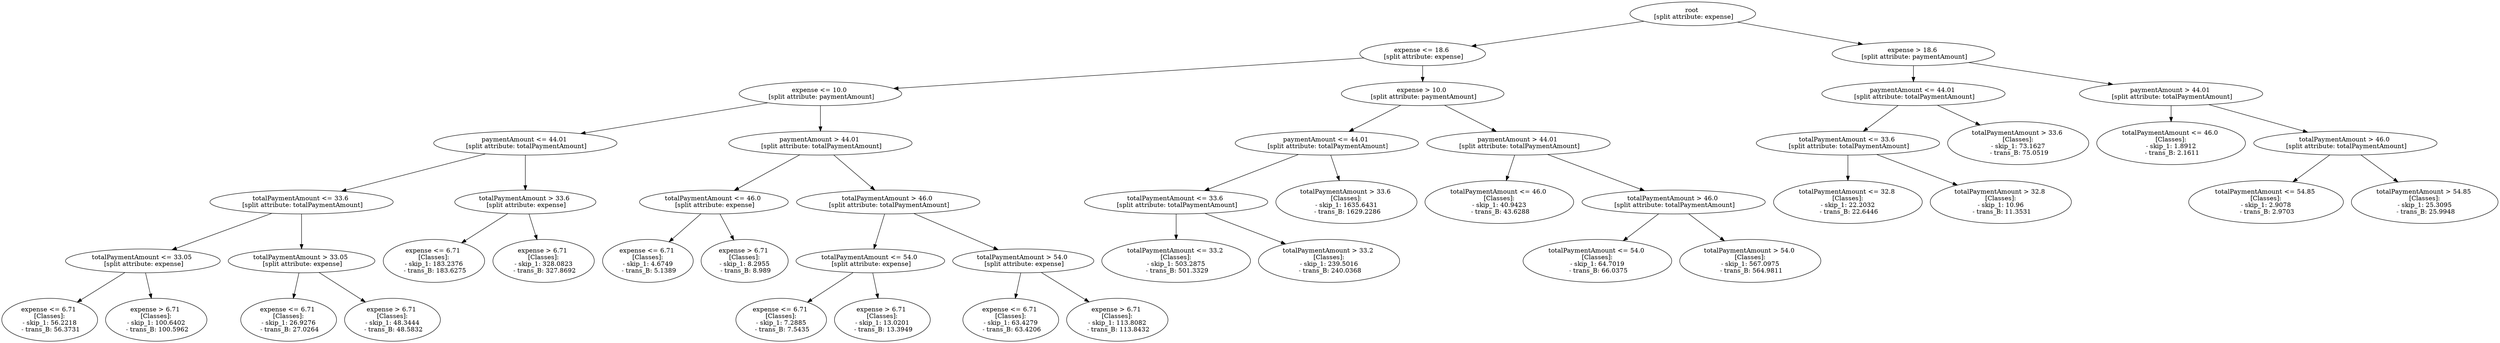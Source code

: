 // Road_Traffic_Fine_Management_Process-p_1-6
digraph "Road_Traffic_Fine_Management_Process-p_1-6" {
	"568f4f52-409a-46d4-b390-d042b648239e" [label="root 
 [split attribute: expense]"]
	"3e29b014-f1a9-4b56-9992-a0fd594d883c" [label="expense <= 18.6 
 [split attribute: expense]"]
	"568f4f52-409a-46d4-b390-d042b648239e" -> "3e29b014-f1a9-4b56-9992-a0fd594d883c"
	"4f55fb17-993c-4733-8395-6c446e78b28f" [label="expense <= 10.0 
 [split attribute: paymentAmount]"]
	"3e29b014-f1a9-4b56-9992-a0fd594d883c" -> "4f55fb17-993c-4733-8395-6c446e78b28f"
	"4ad50837-45d9-4b2a-becc-a8d1b8ebe05f" [label="paymentAmount <= 44.01 
 [split attribute: totalPaymentAmount]"]
	"4f55fb17-993c-4733-8395-6c446e78b28f" -> "4ad50837-45d9-4b2a-becc-a8d1b8ebe05f"
	"b9ad0d54-c8ed-4e98-91e6-71b351fecb20" [label="totalPaymentAmount <= 33.6 
 [split attribute: totalPaymentAmount]"]
	"4ad50837-45d9-4b2a-becc-a8d1b8ebe05f" -> "b9ad0d54-c8ed-4e98-91e6-71b351fecb20"
	"666b9e94-2f2e-455e-bd2d-89c677ddbae8" [label="totalPaymentAmount <= 33.05 
 [split attribute: expense]"]
	"b9ad0d54-c8ed-4e98-91e6-71b351fecb20" -> "666b9e94-2f2e-455e-bd2d-89c677ddbae8"
	"c2010a6c-96fd-4da1-826f-d576e5135302" [label="expense <= 6.71 
 [Classes]: 
 - skip_1: 56.2218 
 - trans_B: 56.3731"]
	"666b9e94-2f2e-455e-bd2d-89c677ddbae8" -> "c2010a6c-96fd-4da1-826f-d576e5135302"
	"a1d4612a-d5f5-438f-bf4d-8318f98a5620" [label="expense > 6.71 
 [Classes]: 
 - skip_1: 100.6402 
 - trans_B: 100.5962"]
	"666b9e94-2f2e-455e-bd2d-89c677ddbae8" -> "a1d4612a-d5f5-438f-bf4d-8318f98a5620"
	"7d8a41ec-f2b6-43bb-ab6d-b05b84fb7b75" [label="totalPaymentAmount > 33.05 
 [split attribute: expense]"]
	"b9ad0d54-c8ed-4e98-91e6-71b351fecb20" -> "7d8a41ec-f2b6-43bb-ab6d-b05b84fb7b75"
	"37191b46-87c6-468e-80c5-02c34a445e5c" [label="expense <= 6.71 
 [Classes]: 
 - skip_1: 26.9276 
 - trans_B: 27.0264"]
	"7d8a41ec-f2b6-43bb-ab6d-b05b84fb7b75" -> "37191b46-87c6-468e-80c5-02c34a445e5c"
	"417b758c-9b15-4f95-8076-1f9468a41afe" [label="expense > 6.71 
 [Classes]: 
 - skip_1: 48.3444 
 - trans_B: 48.5832"]
	"7d8a41ec-f2b6-43bb-ab6d-b05b84fb7b75" -> "417b758c-9b15-4f95-8076-1f9468a41afe"
	"16a35360-7541-45bf-9fc2-927c738ecf90" [label="totalPaymentAmount > 33.6 
 [split attribute: expense]"]
	"4ad50837-45d9-4b2a-becc-a8d1b8ebe05f" -> "16a35360-7541-45bf-9fc2-927c738ecf90"
	"8f36aef2-7b09-46ee-8a5a-1c393d0721c0" [label="expense <= 6.71 
 [Classes]: 
 - skip_1: 183.2376 
 - trans_B: 183.6275"]
	"16a35360-7541-45bf-9fc2-927c738ecf90" -> "8f36aef2-7b09-46ee-8a5a-1c393d0721c0"
	"cf9eca69-eb9c-4695-a76e-e95f1da30988" [label="expense > 6.71 
 [Classes]: 
 - skip_1: 328.0823 
 - trans_B: 327.8692"]
	"16a35360-7541-45bf-9fc2-927c738ecf90" -> "cf9eca69-eb9c-4695-a76e-e95f1da30988"
	"93374a01-581f-457c-8b76-268bbc319c67" [label="paymentAmount > 44.01 
 [split attribute: totalPaymentAmount]"]
	"4f55fb17-993c-4733-8395-6c446e78b28f" -> "93374a01-581f-457c-8b76-268bbc319c67"
	"81416d5b-7990-4153-92e6-4c580039e500" [label="totalPaymentAmount <= 46.0 
 [split attribute: expense]"]
	"93374a01-581f-457c-8b76-268bbc319c67" -> "81416d5b-7990-4153-92e6-4c580039e500"
	"c65876de-8ffd-475f-b451-662c05089cbe" [label="expense <= 6.71 
 [Classes]: 
 - skip_1: 4.6749 
 - trans_B: 5.1389"]
	"81416d5b-7990-4153-92e6-4c580039e500" -> "c65876de-8ffd-475f-b451-662c05089cbe"
	"4c9f55c4-d02f-4089-ace5-c6144e89b368" [label="expense > 6.71 
 [Classes]: 
 - skip_1: 8.2955 
 - trans_B: 8.989"]
	"81416d5b-7990-4153-92e6-4c580039e500" -> "4c9f55c4-d02f-4089-ace5-c6144e89b368"
	"6626b399-7717-4831-887c-2feb20fe3667" [label="totalPaymentAmount > 46.0 
 [split attribute: totalPaymentAmount]"]
	"93374a01-581f-457c-8b76-268bbc319c67" -> "6626b399-7717-4831-887c-2feb20fe3667"
	"b9c5ab9a-edff-48bc-a5fa-cb85ce15072c" [label="totalPaymentAmount <= 54.0 
 [split attribute: expense]"]
	"6626b399-7717-4831-887c-2feb20fe3667" -> "b9c5ab9a-edff-48bc-a5fa-cb85ce15072c"
	"35e8cabb-efb0-463c-9e28-73bb952f1f4c" [label="expense <= 6.71 
 [Classes]: 
 - skip_1: 7.2885 
 - trans_B: 7.5435"]
	"b9c5ab9a-edff-48bc-a5fa-cb85ce15072c" -> "35e8cabb-efb0-463c-9e28-73bb952f1f4c"
	"81b6d8f6-e319-4385-8030-8ac62664a7c5" [label="expense > 6.71 
 [Classes]: 
 - skip_1: 13.0201 
 - trans_B: 13.3949"]
	"b9c5ab9a-edff-48bc-a5fa-cb85ce15072c" -> "81b6d8f6-e319-4385-8030-8ac62664a7c5"
	"9e31be42-23e5-4089-9f05-127c0b87181c" [label="totalPaymentAmount > 54.0 
 [split attribute: expense]"]
	"6626b399-7717-4831-887c-2feb20fe3667" -> "9e31be42-23e5-4089-9f05-127c0b87181c"
	"df5ddada-4880-4e43-aa74-3224669e81cb" [label="expense <= 6.71 
 [Classes]: 
 - skip_1: 63.4279 
 - trans_B: 63.4206"]
	"9e31be42-23e5-4089-9f05-127c0b87181c" -> "df5ddada-4880-4e43-aa74-3224669e81cb"
	"47669132-4ace-48b1-810d-a754413e5479" [label="expense > 6.71 
 [Classes]: 
 - skip_1: 113.8082 
 - trans_B: 113.8432"]
	"9e31be42-23e5-4089-9f05-127c0b87181c" -> "47669132-4ace-48b1-810d-a754413e5479"
	"7acb58d8-0604-4b22-bb11-82e27b9201ae" [label="expense > 10.0 
 [split attribute: paymentAmount]"]
	"3e29b014-f1a9-4b56-9992-a0fd594d883c" -> "7acb58d8-0604-4b22-bb11-82e27b9201ae"
	"9a88f5fd-fd87-4c01-93d8-0148920511e1" [label="paymentAmount <= 44.01 
 [split attribute: totalPaymentAmount]"]
	"7acb58d8-0604-4b22-bb11-82e27b9201ae" -> "9a88f5fd-fd87-4c01-93d8-0148920511e1"
	"a0642203-cd93-4a19-ba9a-84a2db49718b" [label="totalPaymentAmount <= 33.6 
 [split attribute: totalPaymentAmount]"]
	"9a88f5fd-fd87-4c01-93d8-0148920511e1" -> "a0642203-cd93-4a19-ba9a-84a2db49718b"
	"e2e8e3e4-c261-4668-b2ec-94142dc29c12" [label="totalPaymentAmount <= 33.2 
 [Classes]: 
 - skip_1: 503.2875 
 - trans_B: 501.3329"]
	"a0642203-cd93-4a19-ba9a-84a2db49718b" -> "e2e8e3e4-c261-4668-b2ec-94142dc29c12"
	"1867d22c-8024-444c-ac9f-6a3054bdd2d3" [label="totalPaymentAmount > 33.2 
 [Classes]: 
 - skip_1: 239.5016 
 - trans_B: 240.0368"]
	"a0642203-cd93-4a19-ba9a-84a2db49718b" -> "1867d22c-8024-444c-ac9f-6a3054bdd2d3"
	"c910d296-2bd6-4fd6-a473-7cbd1b2690b2" [label="totalPaymentAmount > 33.6 
 [Classes]: 
 - skip_1: 1635.6431 
 - trans_B: 1629.2286"]
	"9a88f5fd-fd87-4c01-93d8-0148920511e1" -> "c910d296-2bd6-4fd6-a473-7cbd1b2690b2"
	"2eb8ef4f-58a1-4799-88a2-c91adf1f2869" [label="paymentAmount > 44.01 
 [split attribute: totalPaymentAmount]"]
	"7acb58d8-0604-4b22-bb11-82e27b9201ae" -> "2eb8ef4f-58a1-4799-88a2-c91adf1f2869"
	"a76ec084-1b90-4b91-80d7-a8a71fd3b7da" [label="totalPaymentAmount <= 46.0 
 [Classes]: 
 - skip_1: 40.9423 
 - trans_B: 43.6288"]
	"2eb8ef4f-58a1-4799-88a2-c91adf1f2869" -> "a76ec084-1b90-4b91-80d7-a8a71fd3b7da"
	"56119086-5ae3-4b08-9a68-a84379016551" [label="totalPaymentAmount > 46.0 
 [split attribute: totalPaymentAmount]"]
	"2eb8ef4f-58a1-4799-88a2-c91adf1f2869" -> "56119086-5ae3-4b08-9a68-a84379016551"
	"5b77c5f4-7ad8-430c-8971-a39c5fc70845" [label="totalPaymentAmount <= 54.0 
 [Classes]: 
 - skip_1: 64.7019 
 - trans_B: 66.0375"]
	"56119086-5ae3-4b08-9a68-a84379016551" -> "5b77c5f4-7ad8-430c-8971-a39c5fc70845"
	"4d1ed3ce-a916-442f-9a73-ae52b02b1e60" [label="totalPaymentAmount > 54.0 
 [Classes]: 
 - skip_1: 567.0975 
 - trans_B: 564.9811"]
	"56119086-5ae3-4b08-9a68-a84379016551" -> "4d1ed3ce-a916-442f-9a73-ae52b02b1e60"
	"715f3fad-7d12-4993-b53c-325653f0f6e5" [label="expense > 18.6 
 [split attribute: paymentAmount]"]
	"568f4f52-409a-46d4-b390-d042b648239e" -> "715f3fad-7d12-4993-b53c-325653f0f6e5"
	"005c26f2-c031-4ae7-9878-695c35469a47" [label="paymentAmount <= 44.01 
 [split attribute: totalPaymentAmount]"]
	"715f3fad-7d12-4993-b53c-325653f0f6e5" -> "005c26f2-c031-4ae7-9878-695c35469a47"
	"cccef973-7ca4-4db2-aa1e-7b146202134c" [label="totalPaymentAmount <= 33.6 
 [split attribute: totalPaymentAmount]"]
	"005c26f2-c031-4ae7-9878-695c35469a47" -> "cccef973-7ca4-4db2-aa1e-7b146202134c"
	"ff4c13d5-6c4b-4e39-b911-72f9c80fb8c6" [label="totalPaymentAmount <= 32.8 
 [Classes]: 
 - skip_1: 22.2032 
 - trans_B: 22.6446"]
	"cccef973-7ca4-4db2-aa1e-7b146202134c" -> "ff4c13d5-6c4b-4e39-b911-72f9c80fb8c6"
	"6437ce5c-81f1-4032-a5ea-4e18ee7eb8c8" [label="totalPaymentAmount > 32.8 
 [Classes]: 
 - skip_1: 10.96 
 - trans_B: 11.3531"]
	"cccef973-7ca4-4db2-aa1e-7b146202134c" -> "6437ce5c-81f1-4032-a5ea-4e18ee7eb8c8"
	"f5ac0f7c-3999-4f66-8741-33dc889406b5" [label="totalPaymentAmount > 33.6 
 [Classes]: 
 - skip_1: 73.1627 
 - trans_B: 75.0519"]
	"005c26f2-c031-4ae7-9878-695c35469a47" -> "f5ac0f7c-3999-4f66-8741-33dc889406b5"
	"e4b8877a-a1a0-44d2-b24e-b619cb622df4" [label="paymentAmount > 44.01 
 [split attribute: totalPaymentAmount]"]
	"715f3fad-7d12-4993-b53c-325653f0f6e5" -> "e4b8877a-a1a0-44d2-b24e-b619cb622df4"
	"b181b291-0c25-4457-a9ba-9081ddc316fd" [label="totalPaymentAmount <= 46.0 
 [Classes]: 
 - skip_1: 1.8912 
 - trans_B: 2.1611"]
	"e4b8877a-a1a0-44d2-b24e-b619cb622df4" -> "b181b291-0c25-4457-a9ba-9081ddc316fd"
	"9af47138-be9c-4a3d-aa09-b25dc011941d" [label="totalPaymentAmount > 46.0 
 [split attribute: totalPaymentAmount]"]
	"e4b8877a-a1a0-44d2-b24e-b619cb622df4" -> "9af47138-be9c-4a3d-aa09-b25dc011941d"
	"a0d49587-4d46-4687-8467-8cc433f2d040" [label="totalPaymentAmount <= 54.85 
 [Classes]: 
 - skip_1: 2.9078 
 - trans_B: 2.9703"]
	"9af47138-be9c-4a3d-aa09-b25dc011941d" -> "a0d49587-4d46-4687-8467-8cc433f2d040"
	"735684dd-f547-4b41-9115-de0bae23127f" [label="totalPaymentAmount > 54.85 
 [Classes]: 
 - skip_1: 25.3095 
 - trans_B: 25.9948"]
	"9af47138-be9c-4a3d-aa09-b25dc011941d" -> "735684dd-f547-4b41-9115-de0bae23127f"
}
